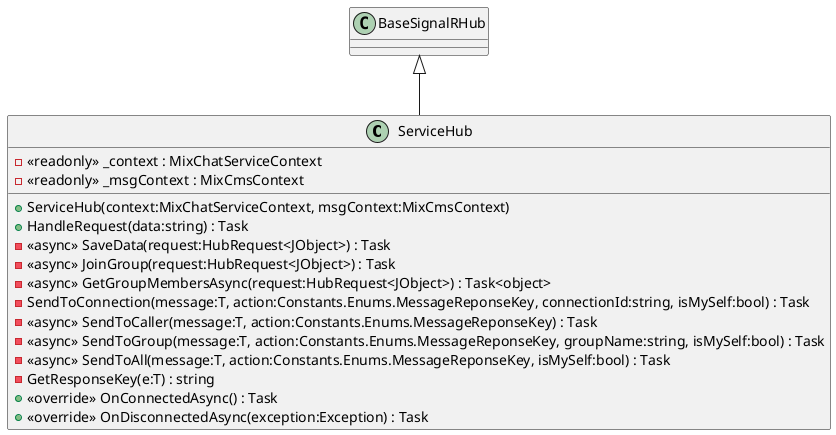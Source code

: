 @startuml
class ServiceHub {
    - <<readonly>> _context : MixChatServiceContext
    - <<readonly>> _msgContext : MixCmsContext
    + ServiceHub(context:MixChatServiceContext, msgContext:MixCmsContext)
    + HandleRequest(data:string) : Task
    - <<async>> SaveData(request:HubRequest<JObject>) : Task
    - <<async>> JoinGroup(request:HubRequest<JObject>) : Task
    - <<async>> GetGroupMembersAsync(request:HubRequest<JObject>) : Task<object>
    - SendToConnection(message:T, action:Constants.Enums.MessageReponseKey, connectionId:string, isMySelf:bool) : Task
    - <<async>> SendToCaller(message:T, action:Constants.Enums.MessageReponseKey) : Task
    - <<async>> SendToGroup(message:T, action:Constants.Enums.MessageReponseKey, groupName:string, isMySelf:bool) : Task
    - <<async>> SendToAll(message:T, action:Constants.Enums.MessageReponseKey, isMySelf:bool) : Task
    - GetResponseKey(e:T) : string
    + <<override>> OnConnectedAsync() : Task
    + <<override>> OnDisconnectedAsync(exception:Exception) : Task
}
BaseSignalRHub <|-- ServiceHub
@enduml
